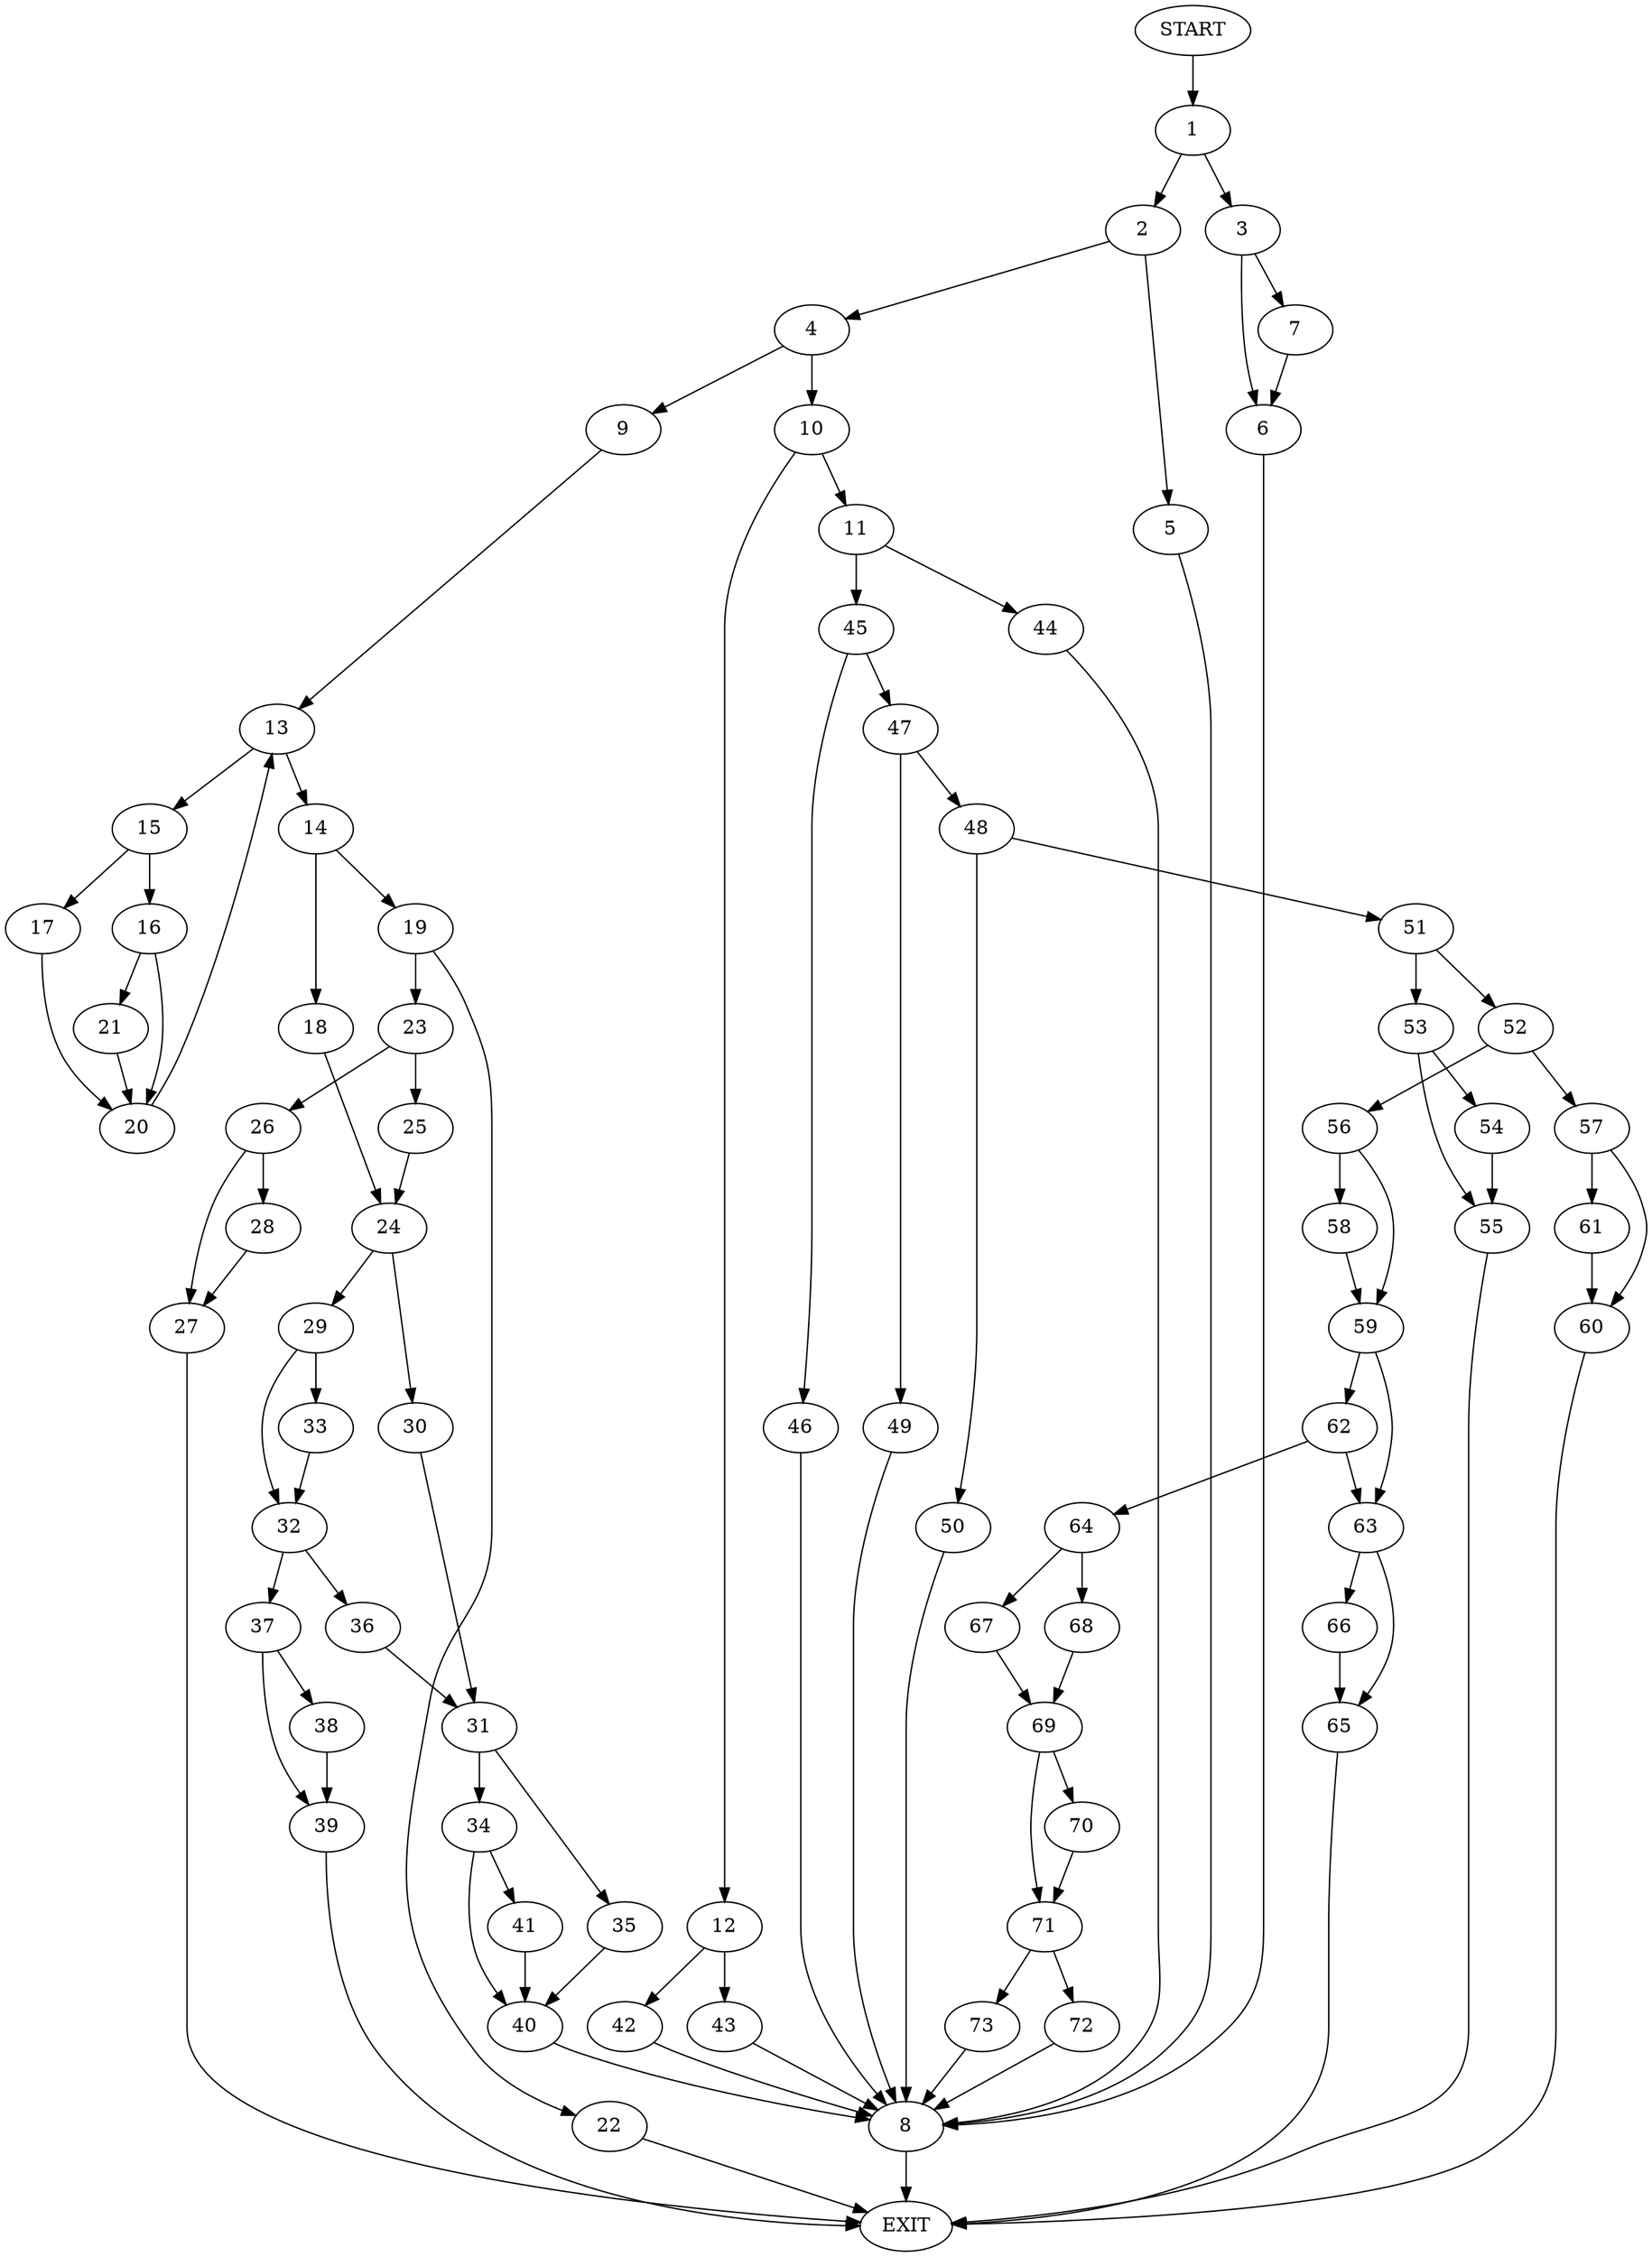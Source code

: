 digraph {
0 [label="START"]
74 [label="EXIT"]
0 -> 1
1 -> 2
1 -> 3
2 -> 4
2 -> 5
3 -> 6
3 -> 7
6 -> 8
7 -> 6
8 -> 74
5 -> 8
4 -> 9
4 -> 10
10 -> 11
10 -> 12
9 -> 13
13 -> 14
13 -> 15
15 -> 16
15 -> 17
14 -> 18
14 -> 19
16 -> 20
16 -> 21
17 -> 20
20 -> 13
21 -> 20
19 -> 22
19 -> 23
18 -> 24
22 -> 74
23 -> 25
23 -> 26
26 -> 27
26 -> 28
25 -> 24
24 -> 29
24 -> 30
27 -> 74
28 -> 27
30 -> 31
29 -> 32
29 -> 33
31 -> 34
31 -> 35
33 -> 32
32 -> 36
32 -> 37
37 -> 38
37 -> 39
36 -> 31
39 -> 74
38 -> 39
34 -> 40
34 -> 41
35 -> 40
40 -> 8
41 -> 40
12 -> 42
12 -> 43
11 -> 44
11 -> 45
42 -> 8
43 -> 8
44 -> 8
45 -> 46
45 -> 47
46 -> 8
47 -> 48
47 -> 49
49 -> 8
48 -> 50
48 -> 51
50 -> 8
51 -> 52
51 -> 53
53 -> 54
53 -> 55
52 -> 56
52 -> 57
55 -> 74
54 -> 55
56 -> 58
56 -> 59
57 -> 60
57 -> 61
60 -> 74
61 -> 60
59 -> 62
59 -> 63
58 -> 59
62 -> 63
62 -> 64
63 -> 65
63 -> 66
64 -> 67
64 -> 68
66 -> 65
65 -> 74
68 -> 69
67 -> 69
69 -> 70
69 -> 71
70 -> 71
71 -> 72
71 -> 73
72 -> 8
73 -> 8
}
